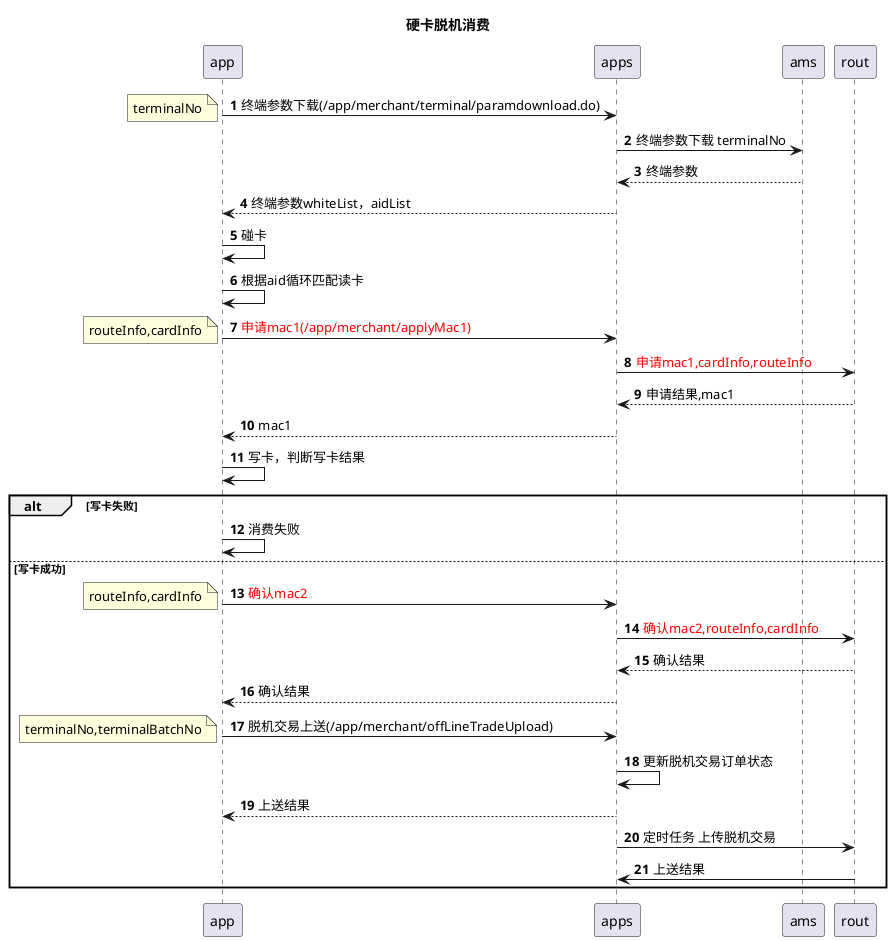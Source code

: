 @startuml
title:硬卡脱机消费
autonumber
app->apps:终端参数下载(/app/merchant/terminal/paramdownload.do)
note left:terminalNo
apps->ams:终端参数下载 terminalNo
ams-->apps:终端参数
apps-->app:终端参数whiteList，aidList
app->app:碰卡
app->app:根据aid循环匹配读卡
app->apps:<font color=red>申请mac1(/app/merchant/applyMac1)
note left:routeInfo,cardInfo
apps->rout:<font color=red>申请mac1,cardInfo,routeInfo
rout-->apps:申请结果,mac1
apps-->app:mac1
app->app:写卡，判断写卡结果
alt 写卡失败
app->app:消费失败
else 写卡成功
app->apps:<font color=red>确认mac2
note left:routeInfo,cardInfo
apps->rout:<font color=red>确认mac2,routeInfo,cardInfo
rout-->apps:确认结果
apps-->app:确认结果
app->apps:脱机交易上送(/app/merchant/offLineTradeUpload)
note left:terminalNo,terminalBatchNo
apps->apps:更新脱机交易订单状态
apps-->app:上送结果
apps->rout:定时任务 上传脱机交易
rout->apps:上送结果
end
@enduml